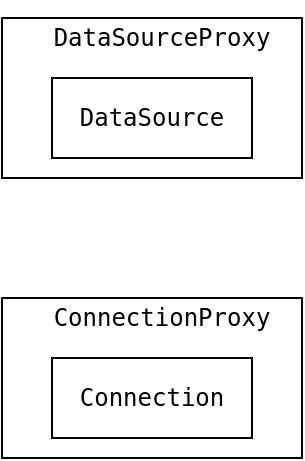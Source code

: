 <mxfile version="15.3.5" type="github">
  <diagram id="Z_KmuUnGPfKciujjyvhL" name="Page-1">
    <mxGraphModel dx="1426" dy="771" grid="1" gridSize="10" guides="1" tooltips="1" connect="1" arrows="1" fold="1" page="1" pageScale="1" pageWidth="827" pageHeight="1169" math="0" shadow="0">
      <root>
        <mxCell id="0" />
        <mxCell id="1" parent="0" />
        <mxCell id="rzJ46J_m5MCQpCVlWYE3-1" value="" style="rounded=0;whiteSpace=wrap;html=1;hachureGap=4;pointerEvents=0;" vertex="1" parent="1">
          <mxGeometry x="210" y="210" width="150" height="80" as="geometry" />
        </mxCell>
        <mxCell id="rzJ46J_m5MCQpCVlWYE3-2" value="&lt;pre&gt;DataSource&lt;/pre&gt;" style="rounded=0;whiteSpace=wrap;html=1;hachureGap=4;pointerEvents=0;" vertex="1" parent="1">
          <mxGeometry x="235" y="240" width="100" height="40" as="geometry" />
        </mxCell>
        <mxCell id="rzJ46J_m5MCQpCVlWYE3-3" value="&lt;pre&gt;DataSourceProxy&lt;/pre&gt;" style="text;html=1;strokeColor=none;fillColor=none;align=center;verticalAlign=middle;whiteSpace=wrap;rounded=0;hachureGap=4;pointerEvents=0;" vertex="1" parent="1">
          <mxGeometry x="220" y="210" width="140" height="20" as="geometry" />
        </mxCell>
        <mxCell id="rzJ46J_m5MCQpCVlWYE3-5" value="" style="rounded=0;whiteSpace=wrap;html=1;hachureGap=4;pointerEvents=0;" vertex="1" parent="1">
          <mxGeometry x="210" y="350" width="150" height="80" as="geometry" />
        </mxCell>
        <mxCell id="rzJ46J_m5MCQpCVlWYE3-6" value="&lt;pre&gt;&lt;pre&gt;Connection&lt;/pre&gt;&lt;/pre&gt;" style="rounded=0;whiteSpace=wrap;html=1;hachureGap=4;pointerEvents=0;" vertex="1" parent="1">
          <mxGeometry x="235" y="380" width="100" height="40" as="geometry" />
        </mxCell>
        <mxCell id="rzJ46J_m5MCQpCVlWYE3-7" value="&lt;pre&gt;ConnectionProxy&lt;/pre&gt;" style="text;html=1;strokeColor=none;fillColor=none;align=center;verticalAlign=middle;whiteSpace=wrap;rounded=0;hachureGap=4;pointerEvents=0;" vertex="1" parent="1">
          <mxGeometry x="220" y="350" width="140" height="20" as="geometry" />
        </mxCell>
      </root>
    </mxGraphModel>
  </diagram>
</mxfile>
